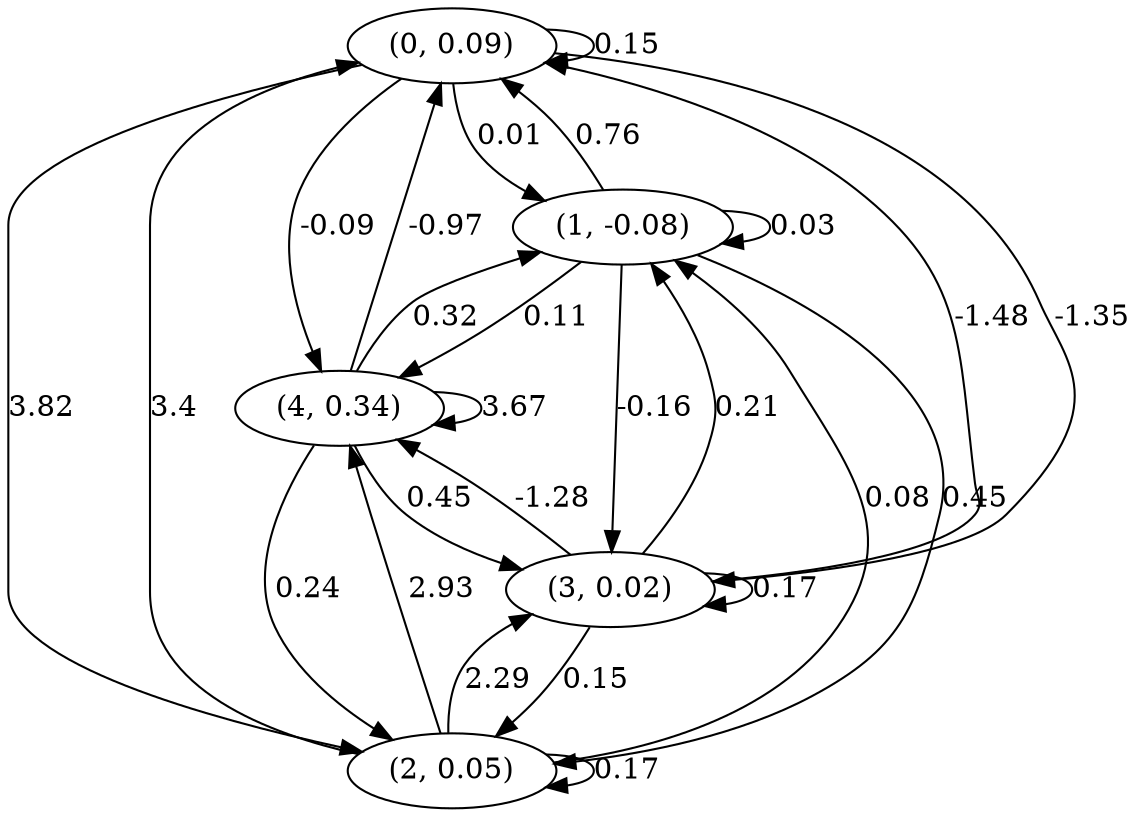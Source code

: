 digraph {
    0 [ label = "(0, 0.09)" ]
    1 [ label = "(1, -0.08)" ]
    2 [ label = "(2, 0.05)" ]
    3 [ label = "(3, 0.02)" ]
    4 [ label = "(4, 0.34)" ]
    0 -> 0 [ label = "0.15" ]
    1 -> 1 [ label = "0.03" ]
    2 -> 2 [ label = "0.17" ]
    3 -> 3 [ label = "0.17" ]
    4 -> 4 [ label = "3.67" ]
    1 -> 0 [ label = "0.76" ]
    2 -> 0 [ label = "3.4" ]
    3 -> 0 [ label = "-1.48" ]
    4 -> 0 [ label = "-0.97" ]
    0 -> 1 [ label = "0.01" ]
    2 -> 1 [ label = "0.08" ]
    3 -> 1 [ label = "0.21" ]
    4 -> 1 [ label = "0.32" ]
    0 -> 2 [ label = "3.82" ]
    1 -> 2 [ label = "0.45" ]
    3 -> 2 [ label = "0.15" ]
    4 -> 2 [ label = "0.24" ]
    0 -> 3 [ label = "-1.35" ]
    1 -> 3 [ label = "-0.16" ]
    2 -> 3 [ label = "2.29" ]
    4 -> 3 [ label = "0.45" ]
    0 -> 4 [ label = "-0.09" ]
    1 -> 4 [ label = "0.11" ]
    2 -> 4 [ label = "2.93" ]
    3 -> 4 [ label = "-1.28" ]
}

